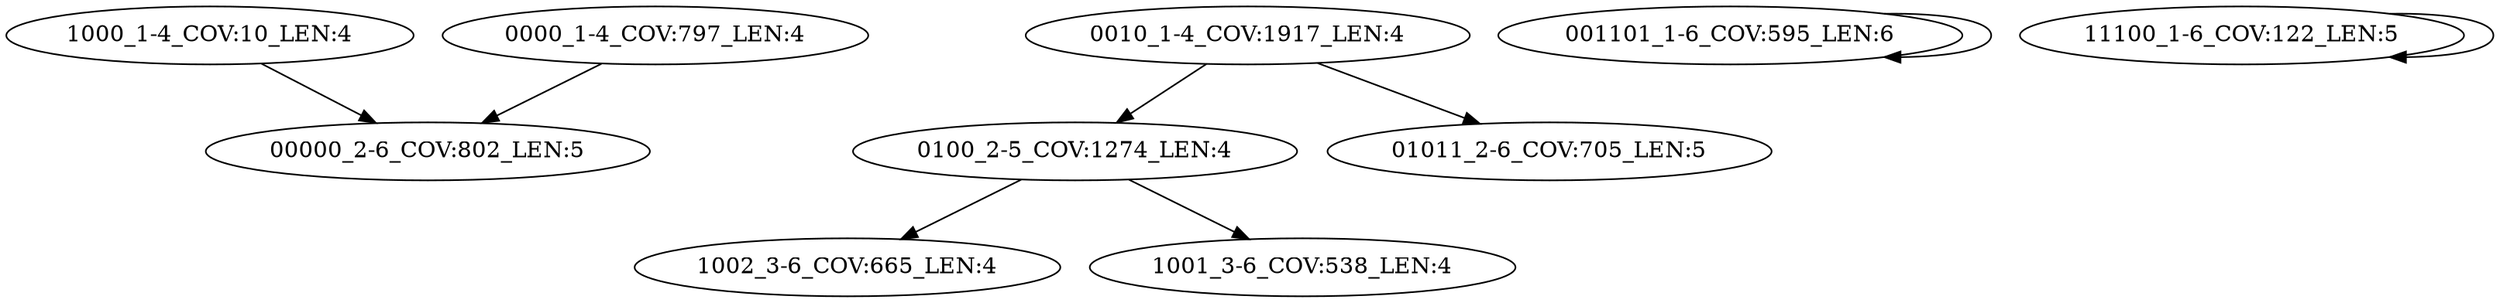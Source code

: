 digraph G {
    "1000_1-4_COV:10_LEN:4" -> "00000_2-6_COV:802_LEN:5";
    "0100_2-5_COV:1274_LEN:4" -> "1002_3-6_COV:665_LEN:4";
    "0100_2-5_COV:1274_LEN:4" -> "1001_3-6_COV:538_LEN:4";
    "0000_1-4_COV:797_LEN:4" -> "00000_2-6_COV:802_LEN:5";
    "001101_1-6_COV:595_LEN:6" -> "001101_1-6_COV:595_LEN:6";
    "0010_1-4_COV:1917_LEN:4" -> "0100_2-5_COV:1274_LEN:4";
    "0010_1-4_COV:1917_LEN:4" -> "01011_2-6_COV:705_LEN:5";
    "11100_1-6_COV:122_LEN:5" -> "11100_1-6_COV:122_LEN:5";
}
